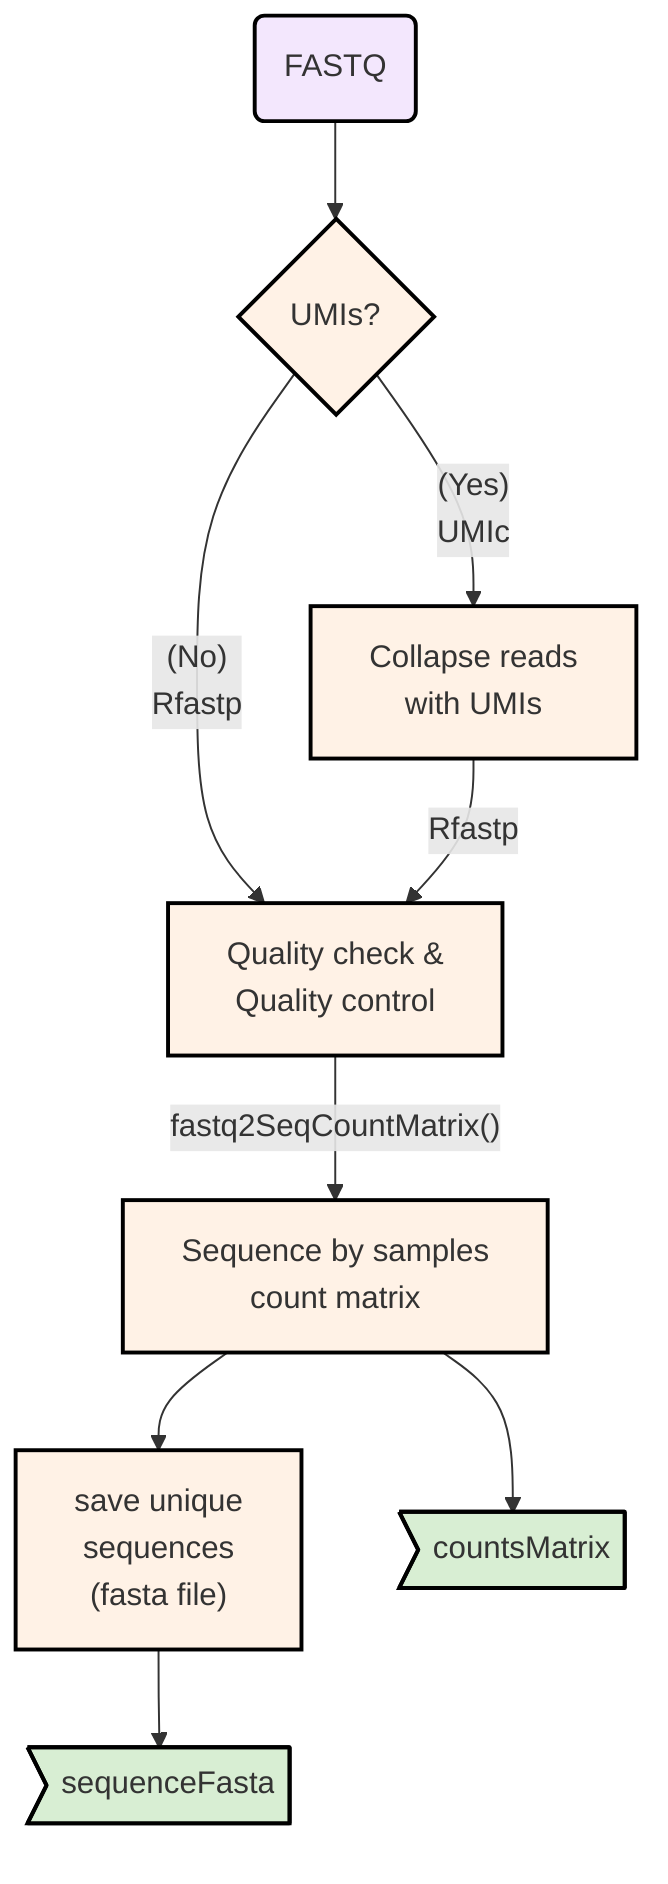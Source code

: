 graph TD

fastq("FASTQ")-->umi{UMIs?}

umi-->|"(Yes)<br>UMIc"|col[Collapse reads<br>with UMIs]
umi-->|"(No)<br>Rfastp"|qc[Quality check &<br>Quality control]
col-->|Rfastp|qc
qc-->|"fastq2SeqCountMatrix()"|counts[Sequence by samples<br>count matrix]
counts-->fa["save unique<br>sequences<br>(fasta file)"]
counts-->CO>countsMatrix]
fa-->FA>sequenceFasta]

style fastq fill:#F3E7FD,stroke:black,stroke-width:2px
style umi stroke:black,stroke-width:2px,fill:#fff2e6;
style col stroke:black,stroke-width:2px,fill:#fff2e6;
style qc stroke:black,stroke-width:2px,fill:#fff2e6;
style counts stroke:black,stroke-width:2px,fill:#fff2e6;
style fa stroke:black,stroke-width:2px,fill:#fff2e6;
style FA stroke:black,stroke-width:2px,fill:#D8EED3;
style CO stroke:black,stroke-width:2px,fill:#D8EED3;